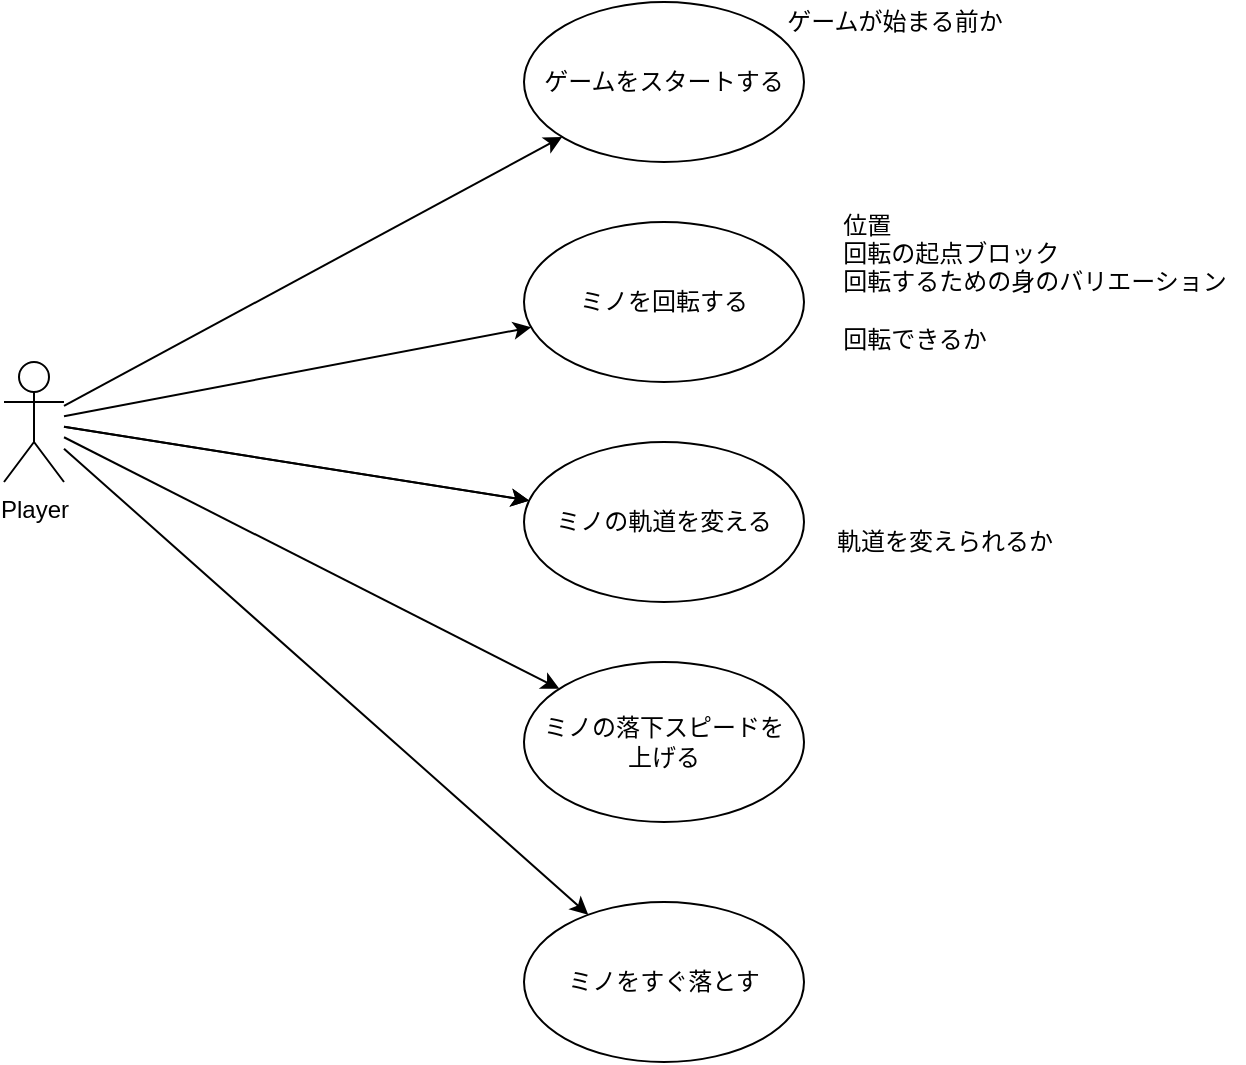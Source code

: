 <mxfile>
    <diagram id="MlxceuPRBCW1Q4Jy0KJE" name="Player">
        <mxGraphModel dx="1305" dy="861" grid="1" gridSize="10" guides="1" tooltips="1" connect="1" arrows="1" fold="1" page="1" pageScale="1" pageWidth="827" pageHeight="1169" math="0" shadow="0">
            <root>
                <mxCell id="0"/>
                <mxCell id="1" parent="0"/>
                <mxCell id="11" style="edgeStyle=none;html=1;" parent="1" source="2" target="5" edge="1">
                    <mxGeometry relative="1" as="geometry"/>
                </mxCell>
                <mxCell id="12" style="edgeStyle=none;html=1;" parent="1" source="2" target="6" edge="1">
                    <mxGeometry relative="1" as="geometry"/>
                </mxCell>
                <mxCell id="13" style="edgeStyle=none;html=1;" parent="1" source="2" target="7" edge="1">
                    <mxGeometry relative="1" as="geometry"/>
                </mxCell>
                <mxCell id="14" style="edgeStyle=none;html=1;" parent="1" source="2" target="7" edge="1">
                    <mxGeometry relative="1" as="geometry"/>
                </mxCell>
                <mxCell id="15" style="edgeStyle=none;html=1;" parent="1" source="2" target="8" edge="1">
                    <mxGeometry relative="1" as="geometry"/>
                </mxCell>
                <mxCell id="18" style="edgeStyle=none;html=1;" edge="1" parent="1" source="2" target="17">
                    <mxGeometry relative="1" as="geometry"/>
                </mxCell>
                <mxCell id="2" value="Player" style="shape=umlActor;verticalLabelPosition=bottom;verticalAlign=top;html=1;outlineConnect=0;" parent="1" vertex="1">
                    <mxGeometry x="130" y="380" width="30" height="60" as="geometry"/>
                </mxCell>
                <mxCell id="5" value="ゲームをスタートする" style="ellipse;whiteSpace=wrap;html=1;" parent="1" vertex="1">
                    <mxGeometry x="390" y="200" width="140" height="80" as="geometry"/>
                </mxCell>
                <mxCell id="6" value="ミノを回転する" style="ellipse;whiteSpace=wrap;html=1;" parent="1" vertex="1">
                    <mxGeometry x="390" y="310" width="140" height="80" as="geometry"/>
                </mxCell>
                <mxCell id="7" value="ミノの軌道を変える" style="ellipse;whiteSpace=wrap;html=1;" parent="1" vertex="1">
                    <mxGeometry x="390" y="420" width="140" height="80" as="geometry"/>
                </mxCell>
                <mxCell id="8" value="ミノの落下スピードを&lt;br&gt;上げる" style="ellipse;whiteSpace=wrap;html=1;" parent="1" vertex="1">
                    <mxGeometry x="390" y="530" width="140" height="80" as="geometry"/>
                </mxCell>
                <mxCell id="17" value="ミノをすぐ落とす" style="ellipse;whiteSpace=wrap;html=1;" vertex="1" parent="1">
                    <mxGeometry x="390" y="650" width="140" height="80" as="geometry"/>
                </mxCell>
                <mxCell id="5amfYNsInlRTO-vCzV3D-26" value="&lt;div style=&quot;text-align: left&quot;&gt;位置&lt;/div&gt;&lt;div style=&quot;text-align: left&quot;&gt;&lt;span&gt;回転の起点ブロック&lt;/span&gt;&lt;br&gt;&lt;/div&gt;&lt;div style=&quot;text-align: left&quot;&gt;回転するための身のバリエーション&lt;/div&gt;&lt;div style=&quot;text-align: left&quot;&gt;&lt;br&gt;&lt;/div&gt;&lt;div style=&quot;text-align: left&quot;&gt;&lt;div&gt;回転できるか&lt;/div&gt;&lt;/div&gt;" style="text;html=1;align=center;verticalAlign=middle;resizable=0;points=[];autosize=1;strokeColor=none;fillColor=none;" vertex="1" parent="1">
                    <mxGeometry x="540" y="300" width="210" height="80" as="geometry"/>
                </mxCell>
                <mxCell id="5amfYNsInlRTO-vCzV3D-27" value="軌道を変えられるか" style="text;html=1;align=center;verticalAlign=middle;resizable=0;points=[];autosize=1;strokeColor=none;fillColor=none;" vertex="1" parent="1">
                    <mxGeometry x="540" y="460" width="120" height="20" as="geometry"/>
                </mxCell>
                <mxCell id="5amfYNsInlRTO-vCzV3D-28" value="ゲームが始まる前か" style="text;html=1;align=center;verticalAlign=middle;resizable=0;points=[];autosize=1;strokeColor=none;fillColor=none;" vertex="1" parent="1">
                    <mxGeometry x="515" y="200" width="120" height="20" as="geometry"/>
                </mxCell>
            </root>
        </mxGraphModel>
    </diagram>
</mxfile>